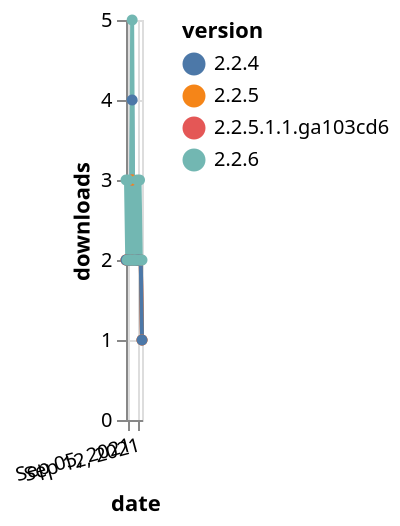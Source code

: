 {"$schema": "https://vega.github.io/schema/vega-lite/v5.json", "description": "A simple bar chart with embedded data.", "data": {"values": [{"date": "2021-09-03", "total": 2327, "delta": 2, "version": "2.2.5.1.1.ga103cd6"}, {"date": "2021-09-04", "total": 2329, "delta": 2, "version": "2.2.5.1.1.ga103cd6"}, {"date": "2021-09-05", "total": 2331, "delta": 2, "version": "2.2.5.1.1.ga103cd6"}, {"date": "2021-09-06", "total": 2333, "delta": 2, "version": "2.2.5.1.1.ga103cd6"}, {"date": "2021-09-07", "total": 2335, "delta": 2, "version": "2.2.5.1.1.ga103cd6"}, {"date": "2021-09-08", "total": 2338, "delta": 3, "version": "2.2.5.1.1.ga103cd6"}, {"date": "2021-09-09", "total": 2340, "delta": 2, "version": "2.2.5.1.1.ga103cd6"}, {"date": "2021-09-10", "total": 2342, "delta": 2, "version": "2.2.5.1.1.ga103cd6"}, {"date": "2021-09-11", "total": 2344, "delta": 2, "version": "2.2.5.1.1.ga103cd6"}, {"date": "2021-09-12", "total": 2346, "delta": 2, "version": "2.2.5.1.1.ga103cd6"}, {"date": "2021-09-13", "total": 2348, "delta": 2, "version": "2.2.5.1.1.ga103cd6"}, {"date": "2021-09-14", "total": 2350, "delta": 2, "version": "2.2.5.1.1.ga103cd6"}, {"date": "2021-09-15", "total": 2352, "delta": 2, "version": "2.2.5.1.1.ga103cd6"}, {"date": "2021-09-16", "total": 2353, "delta": 1, "version": "2.2.5.1.1.ga103cd6"}, {"date": "2021-09-03", "total": 2336, "delta": 2, "version": "2.2.5"}, {"date": "2021-09-04", "total": 2338, "delta": 2, "version": "2.2.5"}, {"date": "2021-09-05", "total": 2340, "delta": 2, "version": "2.2.5"}, {"date": "2021-09-06", "total": 2342, "delta": 2, "version": "2.2.5"}, {"date": "2021-09-07", "total": 2344, "delta": 2, "version": "2.2.5"}, {"date": "2021-09-08", "total": 2347, "delta": 3, "version": "2.2.5"}, {"date": "2021-09-09", "total": 2349, "delta": 2, "version": "2.2.5"}, {"date": "2021-09-10", "total": 2351, "delta": 2, "version": "2.2.5"}, {"date": "2021-09-11", "total": 2353, "delta": 2, "version": "2.2.5"}, {"date": "2021-09-12", "total": 2355, "delta": 2, "version": "2.2.5"}, {"date": "2021-09-13", "total": 2357, "delta": 2, "version": "2.2.5"}, {"date": "2021-09-14", "total": 2359, "delta": 2, "version": "2.2.5"}, {"date": "2021-09-15", "total": 2361, "delta": 2, "version": "2.2.5"}, {"date": "2021-09-16", "total": 2362, "delta": 1, "version": "2.2.5"}, {"date": "2021-09-03", "total": 3233, "delta": 2, "version": "2.2.4"}, {"date": "2021-09-04", "total": 3235, "delta": 2, "version": "2.2.4"}, {"date": "2021-09-05", "total": 3237, "delta": 2, "version": "2.2.4"}, {"date": "2021-09-06", "total": 3239, "delta": 2, "version": "2.2.4"}, {"date": "2021-09-07", "total": 3241, "delta": 2, "version": "2.2.4"}, {"date": "2021-09-08", "total": 3245, "delta": 4, "version": "2.2.4"}, {"date": "2021-09-09", "total": 3247, "delta": 2, "version": "2.2.4"}, {"date": "2021-09-10", "total": 3249, "delta": 2, "version": "2.2.4"}, {"date": "2021-09-11", "total": 3251, "delta": 2, "version": "2.2.4"}, {"date": "2021-09-12", "total": 3253, "delta": 2, "version": "2.2.4"}, {"date": "2021-09-13", "total": 3255, "delta": 2, "version": "2.2.4"}, {"date": "2021-09-14", "total": 3257, "delta": 2, "version": "2.2.4"}, {"date": "2021-09-15", "total": 3259, "delta": 2, "version": "2.2.4"}, {"date": "2021-09-16", "total": 3260, "delta": 1, "version": "2.2.4"}, {"date": "2021-09-03", "total": 2573, "delta": 3, "version": "2.2.6"}, {"date": "2021-09-04", "total": 2575, "delta": 2, "version": "2.2.6"}, {"date": "2021-09-05", "total": 2578, "delta": 3, "version": "2.2.6"}, {"date": "2021-09-06", "total": 2580, "delta": 2, "version": "2.2.6"}, {"date": "2021-09-07", "total": 2582, "delta": 2, "version": "2.2.6"}, {"date": "2021-09-08", "total": 2587, "delta": 5, "version": "2.2.6"}, {"date": "2021-09-09", "total": 2589, "delta": 2, "version": "2.2.6"}, {"date": "2021-09-10", "total": 2591, "delta": 2, "version": "2.2.6"}, {"date": "2021-09-11", "total": 2593, "delta": 2, "version": "2.2.6"}, {"date": "2021-09-12", "total": 2596, "delta": 3, "version": "2.2.6"}, {"date": "2021-09-13", "total": 2598, "delta": 2, "version": "2.2.6"}, {"date": "2021-09-14", "total": 2601, "delta": 3, "version": "2.2.6"}, {"date": "2021-09-15", "total": 2603, "delta": 2, "version": "2.2.6"}, {"date": "2021-09-16", "total": 2605, "delta": 2, "version": "2.2.6"}]}, "width": "container", "mark": {"type": "line", "point": {"filled": true}}, "encoding": {"x": {"field": "date", "type": "temporal", "timeUnit": "yearmonthdate", "title": "date", "axis": {"labelAngle": -15}}, "y": {"field": "delta", "type": "quantitative", "title": "downloads"}, "color": {"field": "version", "type": "nominal"}, "tooltip": {"field": "delta"}}}
